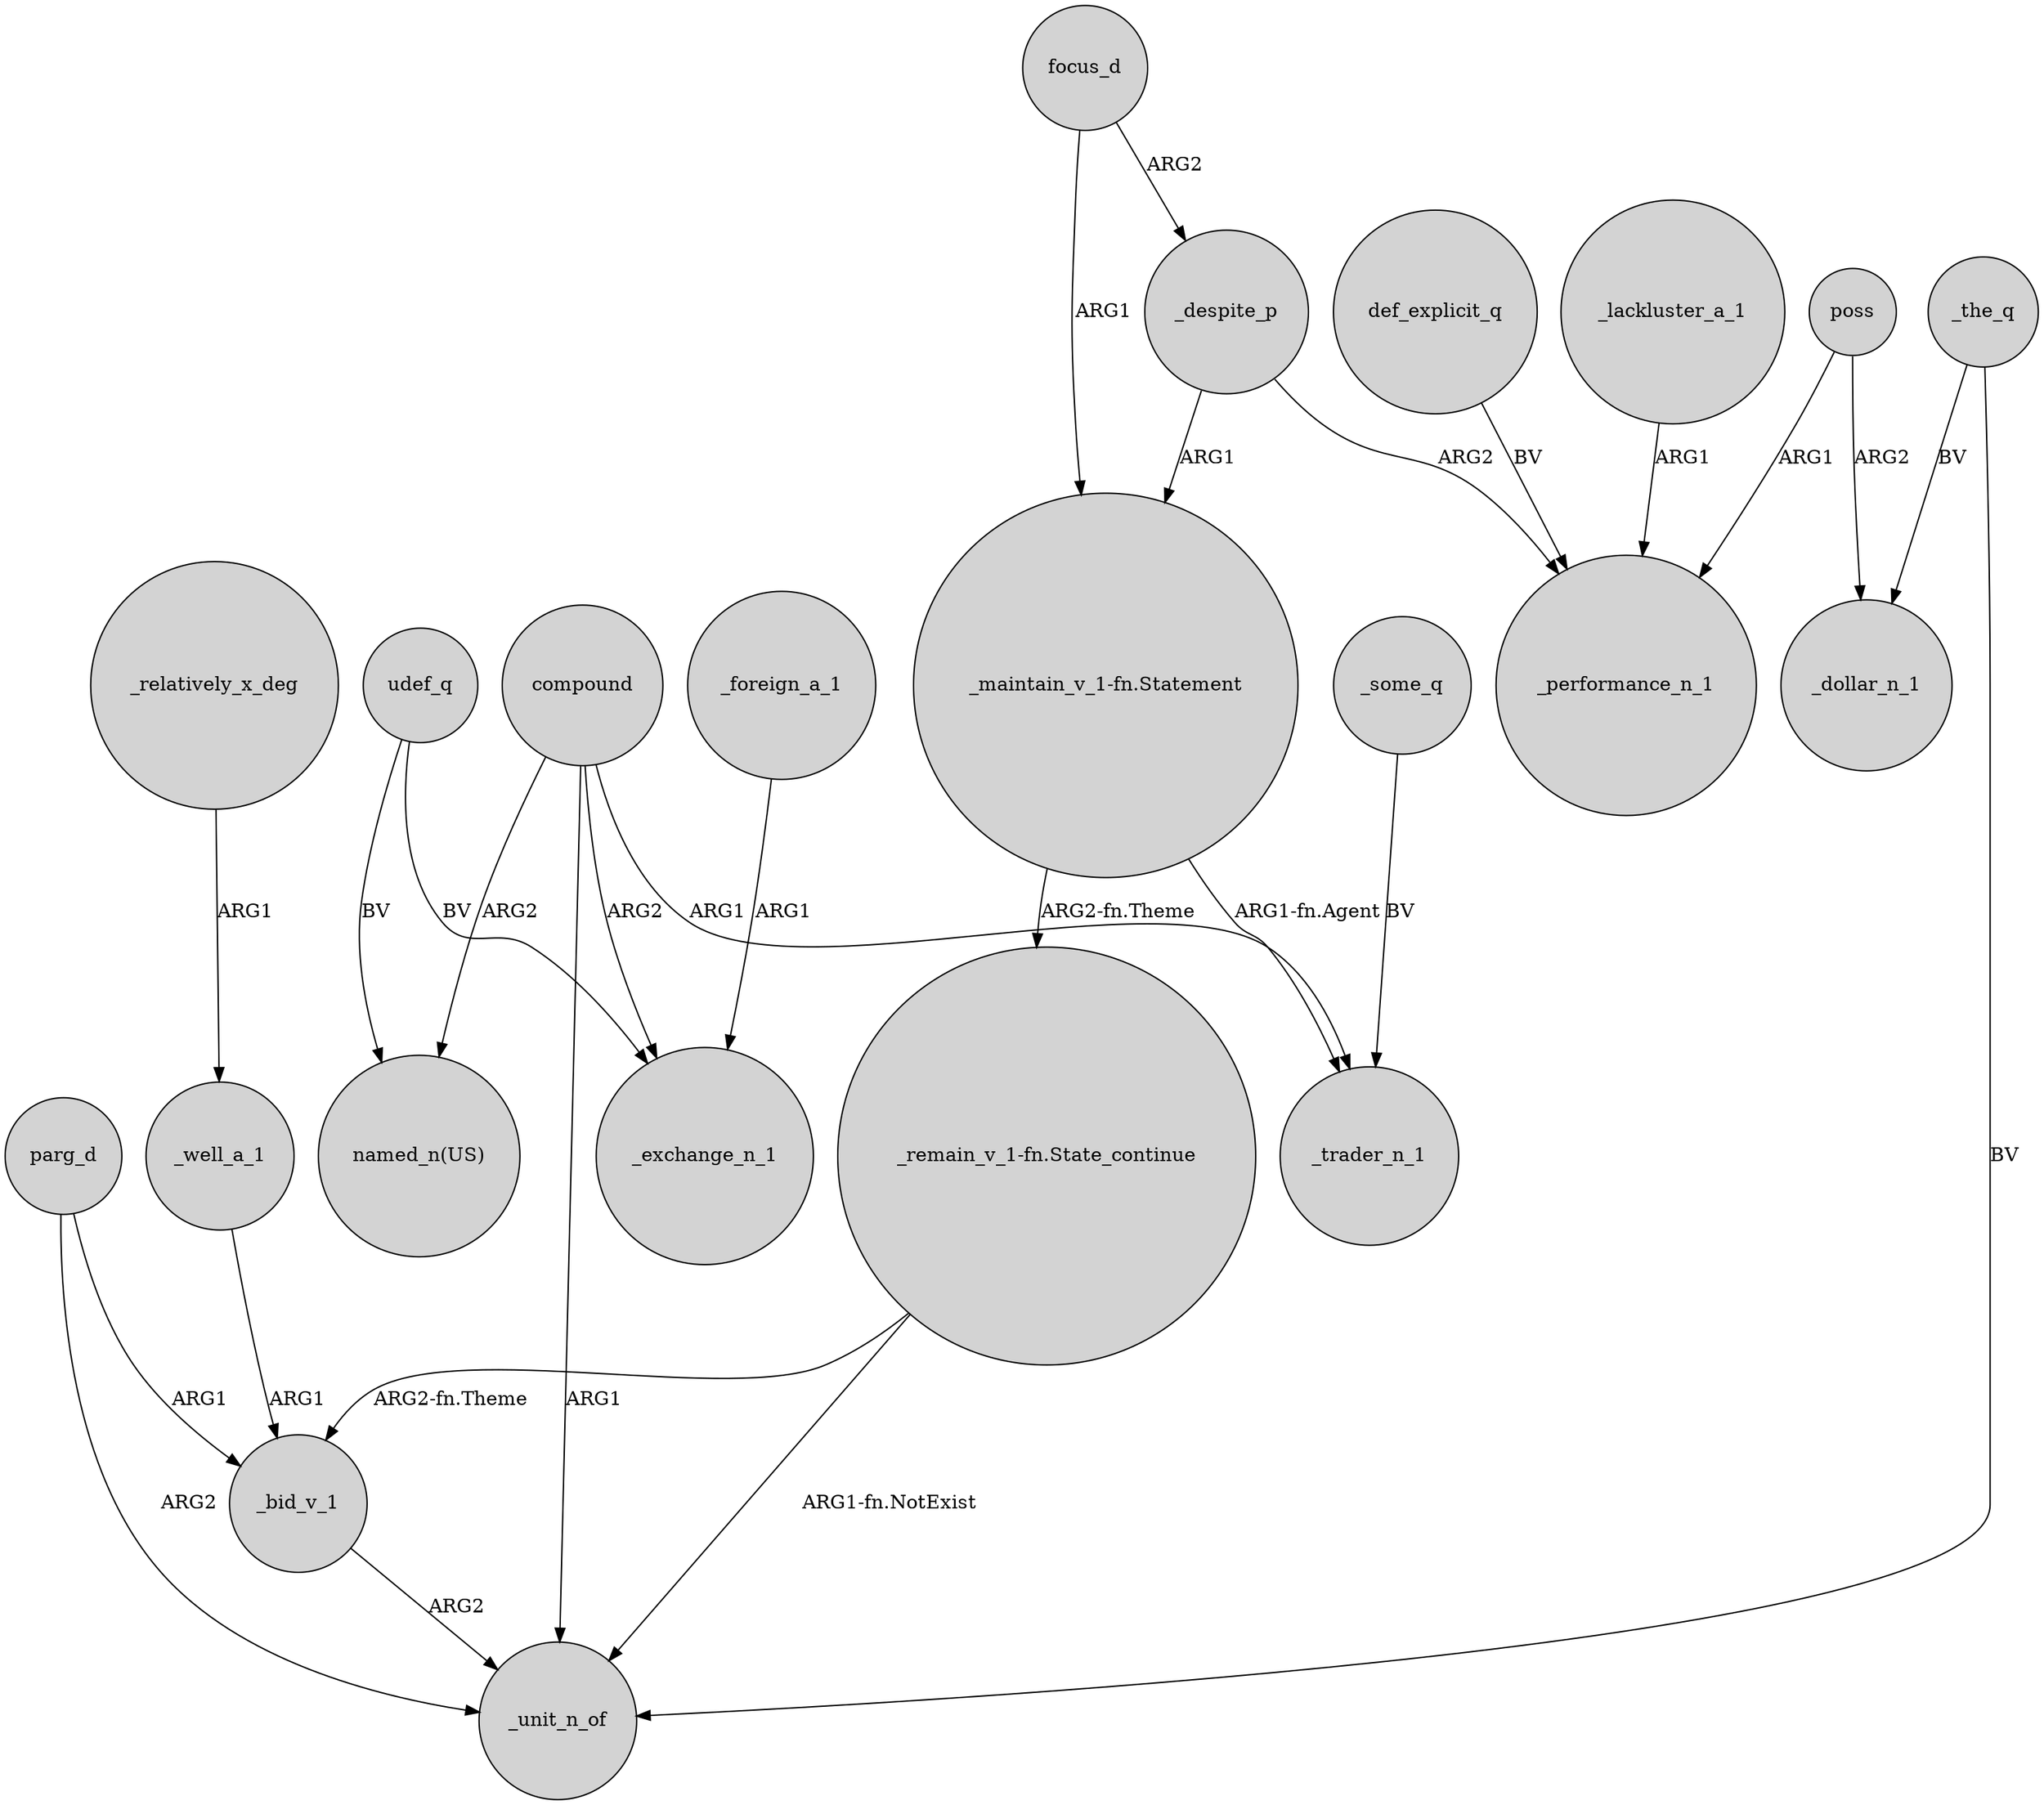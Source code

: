 digraph {
	node [shape=circle style=filled]
	udef_q -> "named_n(US)" [label=BV]
	"_maintain_v_1-fn.Statement" -> "_remain_v_1-fn.State_continue" [label="ARG2-fn.Theme"]
	parg_d -> _bid_v_1 [label=ARG1]
	compound -> _unit_n_of [label=ARG1]
	"_remain_v_1-fn.State_continue" -> _bid_v_1 [label="ARG2-fn.Theme"]
	_foreign_a_1 -> _exchange_n_1 [label=ARG1]
	_the_q -> _dollar_n_1 [label=BV]
	focus_d -> _despite_p [label=ARG2]
	poss -> _dollar_n_1 [label=ARG2]
	compound -> "named_n(US)" [label=ARG2]
	compound -> _exchange_n_1 [label=ARG2]
	parg_d -> _unit_n_of [label=ARG2]
	compound -> _trader_n_1 [label=ARG1]
	_despite_p -> _performance_n_1 [label=ARG2]
	_relatively_x_deg -> _well_a_1 [label=ARG1]
	_some_q -> _trader_n_1 [label=BV]
	"_remain_v_1-fn.State_continue" -> _unit_n_of [label="ARG1-fn.NotExist"]
	_despite_p -> "_maintain_v_1-fn.Statement" [label=ARG1]
	def_explicit_q -> _performance_n_1 [label=BV]
	"_maintain_v_1-fn.Statement" -> _trader_n_1 [label="ARG1-fn.Agent"]
	poss -> _performance_n_1 [label=ARG1]
	_well_a_1 -> _bid_v_1 [label=ARG1]
	focus_d -> "_maintain_v_1-fn.Statement" [label=ARG1]
	udef_q -> _exchange_n_1 [label=BV]
	_the_q -> _unit_n_of [label=BV]
	_bid_v_1 -> _unit_n_of [label=ARG2]
	_lackluster_a_1 -> _performance_n_1 [label=ARG1]
}
